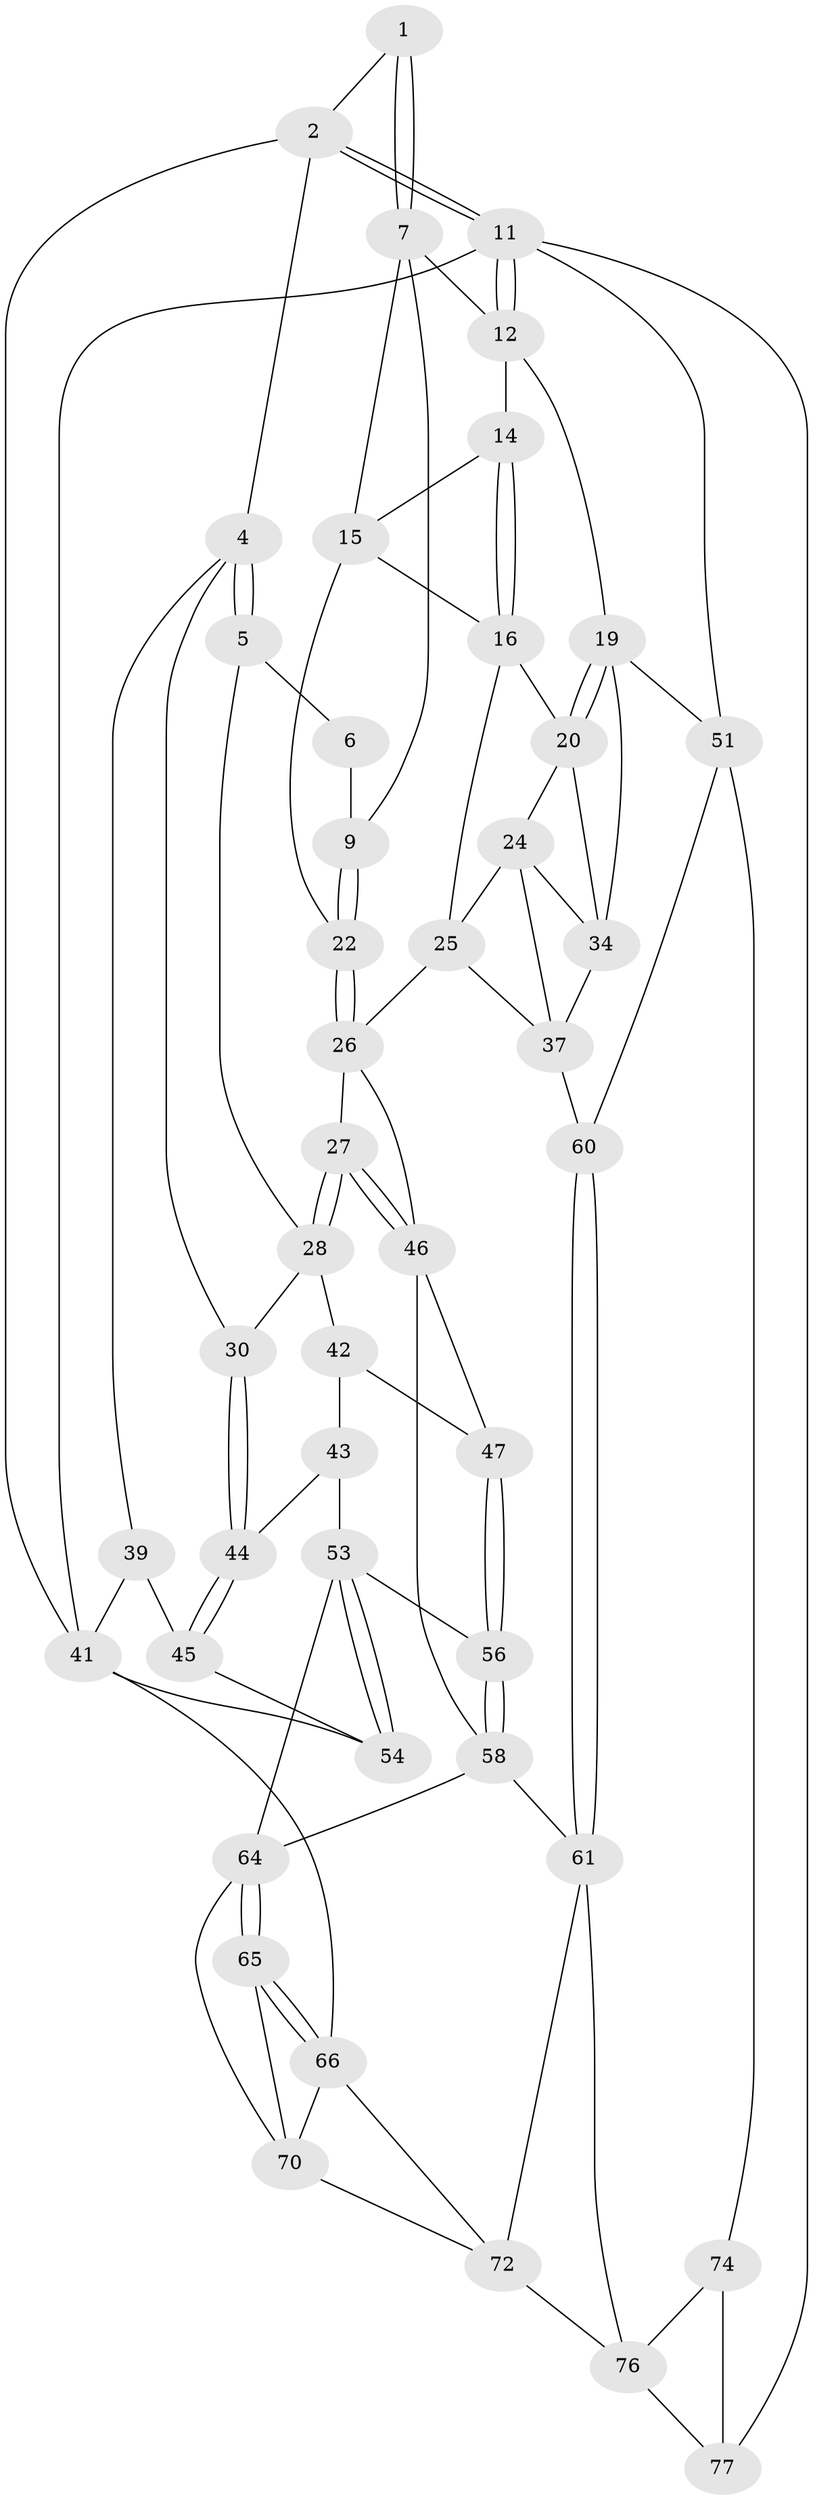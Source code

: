 // original degree distribution, {3: 0.025, 4: 0.25, 5: 0.5, 6: 0.225}
// Generated by graph-tools (version 1.1) at 2025/42/03/06/25 10:42:35]
// undirected, 46 vertices, 100 edges
graph export_dot {
graph [start="1"]
  node [color=gray90,style=filled];
  1 [pos="+0.6745220747317824+0.02818123464854839"];
  2 [pos="+0.6770881745644547+0",super="+3"];
  4 [pos="+0+0",super="+31"];
  5 [pos="+0.27897389914864845+0.11398340073420053",super="+21"];
  6 [pos="+0.6438179450285635+0.04683111906588581",super="+10"];
  7 [pos="+0.6855514183605205+0.048947462457149093",super="+8"];
  9 [pos="+0.6492042664696043+0.2824573435924475"];
  11 [pos="+1+0",super="+50"];
  12 [pos="+1+0",super="+13"];
  14 [pos="+0.8514690282406312+0.22980919861037874"];
  15 [pos="+0.8348409610697182+0.23574809487328752",super="+18"];
  16 [pos="+0.9028707815641704+0.30968686586524735",super="+17"];
  19 [pos="+1+0.17003293334856445",super="+35"];
  20 [pos="+0.9052813814148253+0.3107243505547555",super="+23"];
  22 [pos="+0.6916952502483077+0.3951161728802403"];
  24 [pos="+0.8175824321473448+0.47117682776030273",super="+36"];
  25 [pos="+0.809500918647527+0.4669897547767177",super="+32"];
  26 [pos="+0.6188345254941197+0.47771025292605085",super="+33"];
  27 [pos="+0.536223687288675+0.48387493740210163"];
  28 [pos="+0.4833667260223806+0.4591021693884453",super="+29"];
  30 [pos="+0.24620559272675147+0.4664114240357544"];
  34 [pos="+1+0.5821811830451921",super="+38"];
  37 [pos="+0.789481300765308+0.6778361233334594",super="+59"];
  39 [pos="+0+0.4169227456856757",super="+40"];
  41 [pos="+0+1",super="+63"];
  42 [pos="+0.4272532125704369+0.50634848695687",super="+48"];
  43 [pos="+0.268386547544739+0.507396301511695",super="+52"];
  44 [pos="+0.24831401714060589+0.4872734756413218"];
  45 [pos="+0.12319537764373693+0.5697212153725276",super="+55"];
  46 [pos="+0.5265334534591058+0.58625176626414",super="+49"];
  47 [pos="+0.46461591304764377+0.6214768657829014"];
  51 [pos="+1+1",super="+69"];
  53 [pos="+0.3075908959866673+0.7060058143443021",super="+57"];
  54 [pos="+0.14845690515701995+0.7287878086607701"];
  56 [pos="+0.4795646615818927+0.6722538904139587"];
  58 [pos="+0.5731440812052924+0.7402867073688321",super="+62"];
  60 [pos="+0.8193850334841648+0.7394218035397524"];
  61 [pos="+0.627099073300817+0.8288733829995558",super="+71"];
  64 [pos="+0.33630729351366023+0.7463833101842802",super="+68"];
  65 [pos="+0.343290232369539+0.8151232099822884"];
  66 [pos="+0.21985926586886287+1",super="+67"];
  70 [pos="+0.4131087663826707+0.8492185315371958",super="+73"];
  72 [pos="+0.4896328202171469+0.8997787325416567",super="+79"];
  74 [pos="+0.805018081690875+0.9206346556196799",super="+75"];
  76 [pos="+0.6253436639181839+0.852027005958232",super="+80"];
  77 [pos="+0.90024802465109+1",super="+78"];
  1 -- 2;
  1 -- 7;
  1 -- 7;
  2 -- 11 [weight=2];
  2 -- 11;
  2 -- 41;
  2 -- 4;
  4 -- 5;
  4 -- 5;
  4 -- 30;
  4 -- 39;
  5 -- 6 [weight=2];
  5 -- 28;
  6 -- 9;
  7 -- 12;
  7 -- 9;
  7 -- 15;
  9 -- 22;
  9 -- 22;
  11 -- 12;
  11 -- 12;
  11 -- 41;
  11 -- 77;
  11 -- 51;
  12 -- 19;
  12 -- 14;
  14 -- 15;
  14 -- 16;
  14 -- 16;
  15 -- 22;
  15 -- 16;
  16 -- 20;
  16 -- 25;
  19 -- 20;
  19 -- 20;
  19 -- 51;
  19 -- 34;
  20 -- 24;
  20 -- 34;
  22 -- 26;
  22 -- 26;
  24 -- 25;
  24 -- 34;
  24 -- 37;
  25 -- 26;
  25 -- 37;
  26 -- 27;
  26 -- 46;
  27 -- 28;
  27 -- 28;
  27 -- 46;
  27 -- 46;
  28 -- 42;
  28 -- 30;
  30 -- 44;
  30 -- 44;
  34 -- 37;
  37 -- 60;
  39 -- 45 [weight=2];
  39 -- 41;
  41 -- 54;
  41 -- 66;
  42 -- 43 [weight=2];
  42 -- 47;
  43 -- 44;
  43 -- 53;
  44 -- 45;
  44 -- 45;
  45 -- 54;
  46 -- 47;
  46 -- 58;
  47 -- 56;
  47 -- 56;
  51 -- 74;
  51 -- 60;
  53 -- 54;
  53 -- 54;
  53 -- 56;
  53 -- 64;
  56 -- 58;
  56 -- 58;
  58 -- 64;
  58 -- 61;
  60 -- 61;
  60 -- 61;
  61 -- 72;
  61 -- 76;
  64 -- 65;
  64 -- 65;
  64 -- 70;
  65 -- 66;
  65 -- 66;
  65 -- 70;
  66 -- 70;
  66 -- 72;
  70 -- 72;
  72 -- 76;
  74 -- 76;
  74 -- 77 [weight=2];
  76 -- 77;
}
